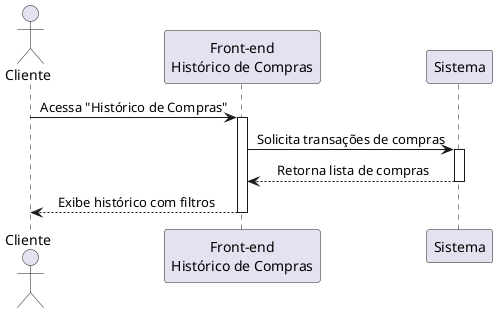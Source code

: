 @startuml Historico_Compras
skinparam sequenceMessageAlign center

actor Cliente
participant FE as "Front-end\nHistórico de Compras"
participant Sistema

Cliente -> FE: Acessa "Histórico de Compras" 
activate FE

FE -> Sistema: Solicita transações de compras  
activate Sistema

Sistema --> FE: Retorna lista de compras  
deactivate Sistema

FE --> Cliente: Exibe histórico com filtros
deactivate FE
deactivate Sistema

@enduml